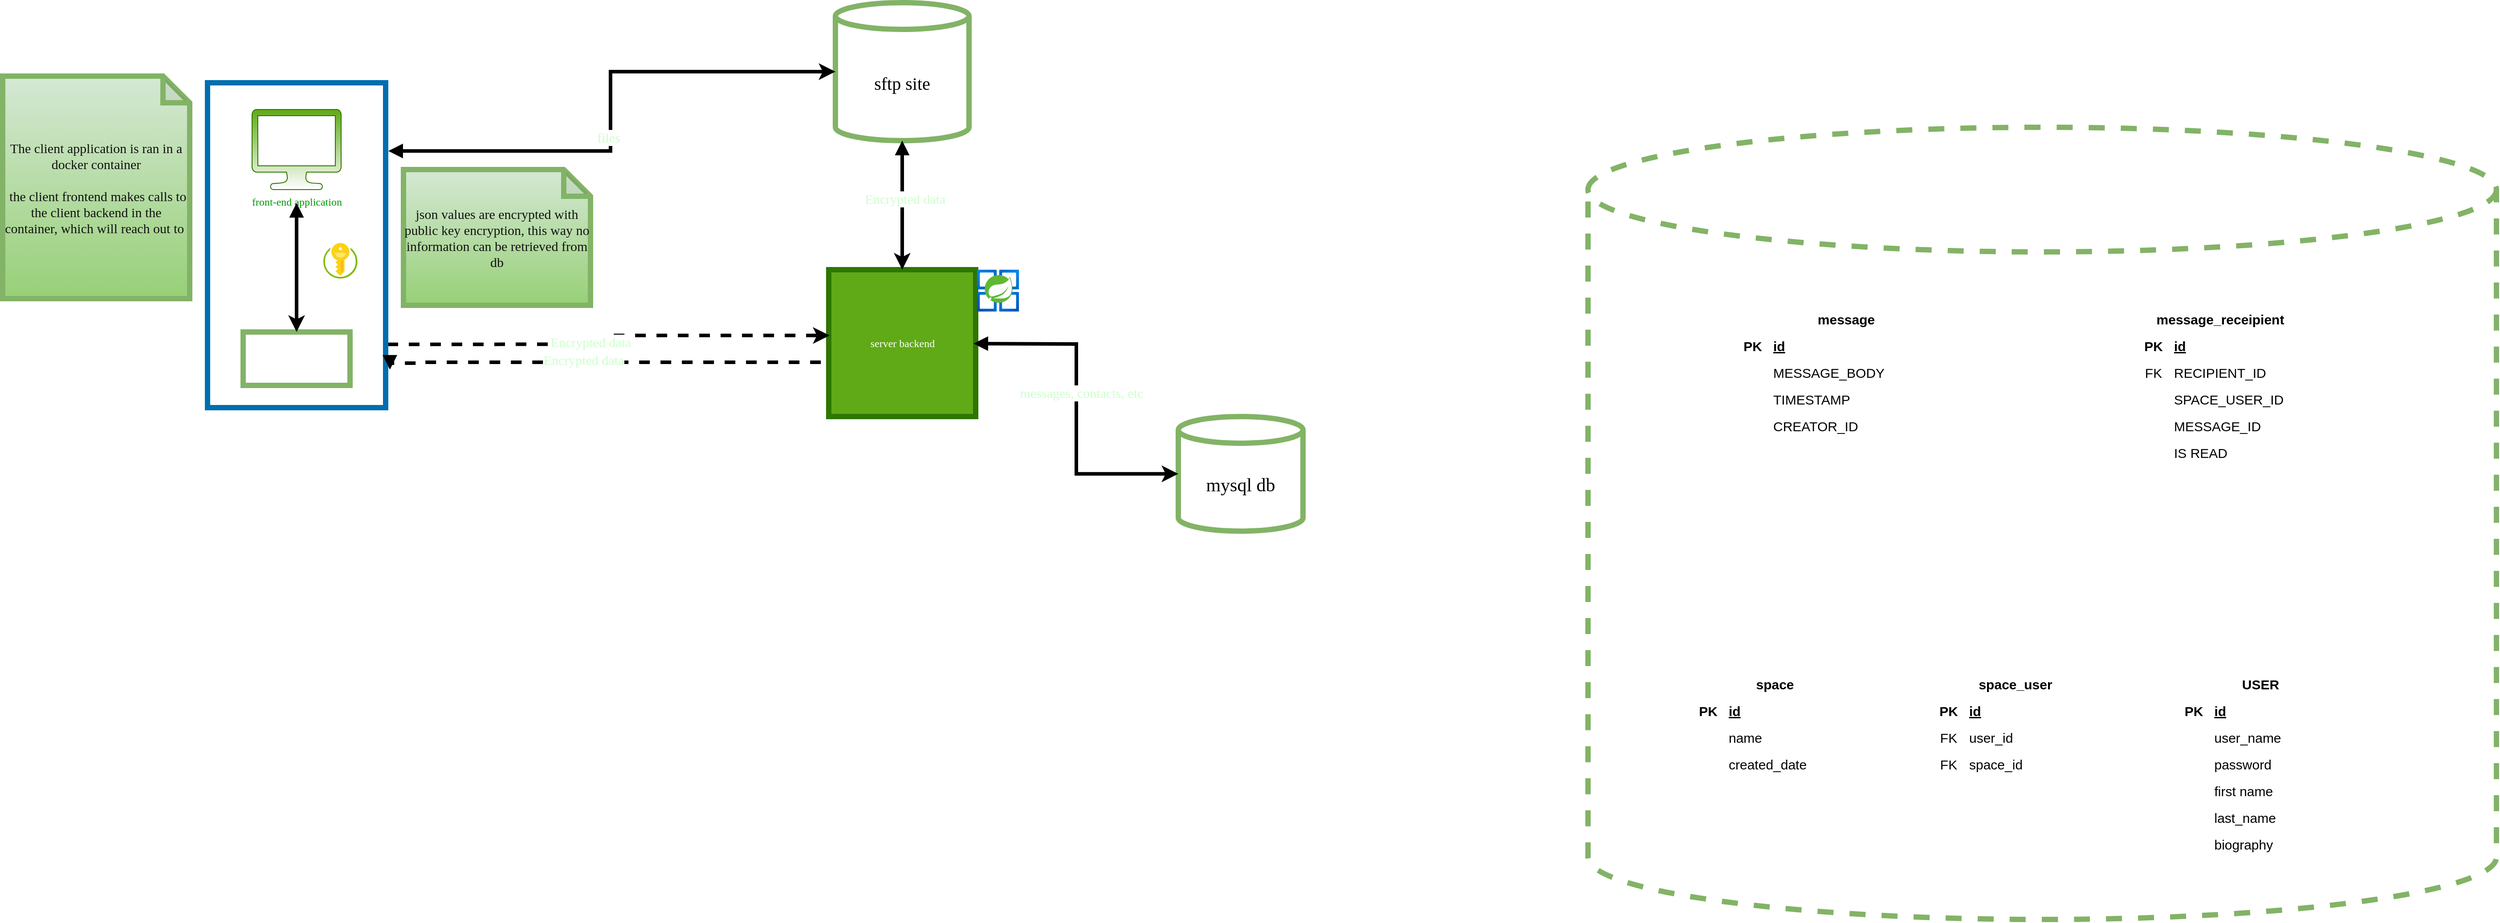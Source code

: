 <mxfile version="16.2.4" type="github">
  <diagram id="uitrMO1AaJZe0HgwEuxK" name="Page-1">
    <mxGraphModel dx="3064" dy="2431" grid="1" gridSize="10" guides="1" tooltips="1" connect="1" arrows="1" fold="1" page="1" pageScale="1" pageWidth="850" pageHeight="1100" math="0" shadow="0">
      <root>
        <mxCell id="0" />
        <mxCell id="1" parent="0" />
        <mxCell id="LIlcAr5X8soDFpDNZf75-194" style="orthogonalLoop=1;jettySize=auto;html=1;exitX=1;exitY=0.5;exitDx=0;exitDy=0;exitPerimeter=0;entryX=0;entryY=0.5;entryDx=0;entryDy=0;entryPerimeter=0;fontSize=50;fontColor=#FFFFFF;startArrow=none;startFill=0;endArrow=blockThin;endFill=1;strokeColor=#FFFFFF;strokeWidth=6;shape=link;" edge="1" parent="1" source="pYnr8Tc2lTxlnqV0wQ_2-9" target="LIlcAr5X8soDFpDNZf75-191">
          <mxGeometry relative="1" as="geometry" />
        </mxCell>
        <mxCell id="LIlcAr5X8soDFpDNZf75-195" value="&lt;font style=&quot;font-size: 20px&quot;&gt;OVERVIEW&amp;nbsp;&lt;/font&gt;" style="edgeLabel;html=1;align=center;verticalAlign=middle;resizable=0;points=[];fontSize=15;fontColor=#FFFFFF;" vertex="1" connectable="0" parent="LIlcAr5X8soDFpDNZf75-194">
          <mxGeometry x="-0.141" y="-3" relative="1" as="geometry">
            <mxPoint as="offset" />
          </mxGeometry>
        </mxCell>
        <mxCell id="pYnr8Tc2lTxlnqV0wQ_2-9" value="&lt;font style=&quot;font-size: 21px&quot;&gt;mysql db&lt;/font&gt;" style="shape=cylinder3;whiteSpace=wrap;html=1;boundedLbl=1;backgroundOutline=1;size=15;fontFamily=Lucida Console;strokeWidth=6;gradientDirection=south;fillColor=none;strokeColor=#82b366;" parent="1" vertex="1">
          <mxGeometry x="1100" y="415" width="140" height="128.75" as="geometry" />
        </mxCell>
        <mxCell id="pYnr8Tc2lTxlnqV0wQ_2-22" value="&lt;font style=&quot;font-size: 20px&quot;&gt;sftp site&lt;/font&gt;" style="shape=cylinder3;whiteSpace=wrap;html=1;boundedLbl=1;backgroundOutline=1;size=15;fontFamily=Lucida Console;strokeWidth=6;gradientDirection=south;fillColor=none;strokeColor=#82b366;" parent="1" vertex="1">
          <mxGeometry x="715" y="-50" width="150" height="155" as="geometry" />
        </mxCell>
        <mxCell id="pYnr8Tc2lTxlnqV0wQ_2-23" value="server backend" style="whiteSpace=wrap;html=1;aspect=fixed;shadow=0;labelBackgroundColor=none;fontFamily=Lucida Console;strokeWidth=6;gradientDirection=south;fillColor=#60a917;fontColor=#ffffff;strokeColor=#2D7600;" parent="1" vertex="1">
          <mxGeometry x="707.5" y="250" width="165" height="165" as="geometry" />
        </mxCell>
        <mxCell id="pYnr8Tc2lTxlnqV0wQ_2-38" style="edgeStyle=orthogonalEdgeStyle;rounded=0;jumpSize=6;orthogonalLoop=1;jettySize=auto;html=1;exitX=1.01;exitY=0.805;exitDx=0;exitDy=0;entryX=0.006;entryY=0.448;entryDx=0;entryDy=0;fontFamily=Lucida Console;fontColor=#CCFFCC;startArrow=none;startFill=0;sourcePerimeterSpacing=15;targetPerimeterSpacing=49;strokeWidth=4;strokeColor=default;dashed=1;exitPerimeter=0;entryPerimeter=0;" parent="1" source="pYnr8Tc2lTxlnqV0wQ_2-26" target="pYnr8Tc2lTxlnqV0wQ_2-23" edge="1">
          <mxGeometry relative="1" as="geometry" />
        </mxCell>
        <mxCell id="pYnr8Tc2lTxlnqV0wQ_2-41" value="Encrypted data" style="edgeLabel;html=1;align=center;verticalAlign=middle;resizable=0;points=[];fontFamily=Lucida Console;fontColor=#CCFFCC;fontSize=15;" parent="pYnr8Tc2lTxlnqV0wQ_2-38" vertex="1" connectable="0">
          <mxGeometry x="-0.102" y="3" relative="1" as="geometry">
            <mxPoint as="offset" />
          </mxGeometry>
        </mxCell>
        <mxCell id="pYnr8Tc2lTxlnqV0wQ_2-42" value="&lt;font style=&quot;font-size: 15px&quot;&gt;The client application is ran in a docker container&lt;br&gt;&lt;br&gt;&amp;nbsp;the client frontend makes calls to the client backend in the container, which will reach out to&amp;nbsp;&lt;/font&gt;" style="shape=note;whiteSpace=wrap;html=1;backgroundOutline=1;darkOpacity=0.05;shadow=0;labelBackgroundColor=none;fontFamily=Lucida Console;strokeWidth=6;fillColor=#d5e8d4;gradientDirection=south;strokeColor=#82b366;gradientColor=#97d077;labelBorderColor=none;fontColor=#121212;" parent="1" vertex="1">
          <mxGeometry x="-220" y="32.5" width="210" height="250" as="geometry" />
        </mxCell>
        <mxCell id="pYnr8Tc2lTxlnqV0wQ_2-50" value="" style="group" parent="1" vertex="1" connectable="0">
          <mxGeometry x="10" y="40" width="225" height="365" as="geometry" />
        </mxCell>
        <mxCell id="pYnr8Tc2lTxlnqV0wQ_2-5" value="front-end application" style="sketch=0;pointerEvents=1;shadow=0;dashed=0;html=1;strokeColor=#2D7600;fillColor=#60a917;labelPosition=center;verticalLabelPosition=bottom;verticalAlign=top;outlineConnect=0;align=center;shape=mxgraph.office.devices.lcd_monitor;fontColor=#009900;gradientColor=#ffffff;gradientDirection=south;fontFamily=Lucida Console;container=0;" parent="pYnr8Tc2lTxlnqV0wQ_2-50" vertex="1">
          <mxGeometry x="50" y="30" width="100" height="90" as="geometry" />
        </mxCell>
        <mxCell id="pYnr8Tc2lTxlnqV0wQ_2-7" value="client backend" style="rounded=0;whiteSpace=wrap;html=1;fontFamily=Lucida Console;strokeWidth=6;gradientDirection=south;fillColor=none;strokeColor=#82b366;fontColor=#FFFFFF;labelBackgroundColor=none;shadow=0;container=0;" parent="pYnr8Tc2lTxlnqV0wQ_2-50" vertex="1">
          <mxGeometry x="40" y="280" width="120" height="60" as="geometry" />
        </mxCell>
        <mxCell id="pYnr8Tc2lTxlnqV0wQ_2-16" style="edgeStyle=orthogonalEdgeStyle;rounded=0;orthogonalLoop=1;jettySize=auto;html=1;entryX=0.5;entryY=0;entryDx=0;entryDy=0;fontFamily=Lucida Console;fontColor=#CCFFCC;startArrow=block;startFill=1;sourcePerimeterSpacing=15;targetPerimeterSpacing=49;strokeWidth=4;jumpSize=6;" parent="pYnr8Tc2lTxlnqV0wQ_2-50" source="pYnr8Tc2lTxlnqV0wQ_2-5" target="pYnr8Tc2lTxlnqV0wQ_2-7" edge="1">
          <mxGeometry relative="1" as="geometry" />
        </mxCell>
        <mxCell id="pYnr8Tc2lTxlnqV0wQ_2-26" value="Docker Container" style="rounded=0;whiteSpace=wrap;html=1;shadow=0;labelBackgroundColor=none;fontFamily=Lucida Console;fontColor=#ffffff;strokeWidth=6;fillColor=none;gradientDirection=south;strokeColor=#006EAF;verticalAlign=top;container=0;" parent="pYnr8Tc2lTxlnqV0wQ_2-50" vertex="1">
          <mxGeometry width="200" height="365" as="geometry" />
        </mxCell>
        <mxCell id="LIlcAr5X8soDFpDNZf75-2" value="" style="shape=image;html=1;verticalAlign=top;verticalLabelPosition=bottom;labelBackgroundColor=#ffffff;imageAspect=0;aspect=fixed;image=https://cdn0.iconfinder.com/data/icons/social-media-2127/48/social_media_social_media_logo_docker-128.png;shadow=0;labelBorderColor=none;fontFamily=Lucida Console;fontSize=39;fontColor=#000033;strokeWidth=9;fillColor=default;gradientColor=none;gradientDirection=south;" vertex="1" parent="pYnr8Tc2lTxlnqV0wQ_2-50">
          <mxGeometry x="150" y="-22.5" width="75" height="75" as="geometry" />
        </mxCell>
        <mxCell id="LIlcAr5X8soDFpDNZf75-201" value="symmetrical key" style="sketch=0;aspect=fixed;html=1;points=[];align=center;image;fontSize=12;image=img/lib/mscae/Key_Vaults.svg;dashed=1;labelBackgroundColor=none;labelBorderColor=none;fontColor=#FFFFFF;strokeColor=#00FF80;strokeWidth=4;fillColor=#009191;gradientColor=#ffffff;" vertex="1" parent="pYnr8Tc2lTxlnqV0wQ_2-50">
          <mxGeometry x="130" y="180" width="38.4" height="40" as="geometry" />
        </mxCell>
        <mxCell id="LIlcAr5X8soDFpDNZf75-8" style="edgeStyle=orthogonalEdgeStyle;rounded=0;jumpSize=6;orthogonalLoop=1;jettySize=auto;html=1;exitX=1.015;exitY=0.21;exitDx=0;exitDy=0;entryX=0;entryY=0.5;entryDx=0;entryDy=0;fontFamily=Lucida Console;fontColor=#CCFFCC;startArrow=block;startFill=1;sourcePerimeterSpacing=15;targetPerimeterSpacing=49;strokeWidth=4;strokeColor=default;exitPerimeter=0;entryPerimeter=0;" edge="1" parent="1" source="pYnr8Tc2lTxlnqV0wQ_2-26" target="pYnr8Tc2lTxlnqV0wQ_2-22">
          <mxGeometry relative="1" as="geometry">
            <mxPoint x="211" y="89.905" as="sourcePoint" />
            <mxPoint x="699.99" y="90.0" as="targetPoint" />
          </mxGeometry>
        </mxCell>
        <mxCell id="LIlcAr5X8soDFpDNZf75-9" value="files" style="edgeLabel;html=1;align=center;verticalAlign=middle;resizable=0;points=[];fontFamily=Lucida Console;fontColor=#CCFFCC;fontSize=15;" vertex="1" connectable="0" parent="LIlcAr5X8soDFpDNZf75-8">
          <mxGeometry x="-0.102" y="3" relative="1" as="geometry">
            <mxPoint as="offset" />
          </mxGeometry>
        </mxCell>
        <mxCell id="LIlcAr5X8soDFpDNZf75-11" style="edgeStyle=orthogonalEdgeStyle;rounded=0;jumpSize=6;orthogonalLoop=1;jettySize=auto;html=1;exitX=0.5;exitY=1;exitDx=0;exitDy=0;entryX=0.5;entryY=0;entryDx=0;entryDy=0;fontFamily=Lucida Console;fontColor=#CCFFCC;startArrow=block;startFill=1;sourcePerimeterSpacing=15;targetPerimeterSpacing=49;strokeWidth=4;strokeColor=default;exitPerimeter=0;" edge="1" parent="1" source="pYnr8Tc2lTxlnqV0wQ_2-22" target="pYnr8Tc2lTxlnqV0wQ_2-23">
          <mxGeometry relative="1" as="geometry">
            <mxPoint x="222" y="336.325" as="sourcePoint" />
            <mxPoint x="710.99" y="333.92" as="targetPoint" />
          </mxGeometry>
        </mxCell>
        <mxCell id="LIlcAr5X8soDFpDNZf75-12" value="Encrypted data" style="edgeLabel;html=1;align=center;verticalAlign=middle;resizable=0;points=[];fontFamily=Lucida Console;fontColor=#CCFFCC;fontSize=15;" vertex="1" connectable="0" parent="LIlcAr5X8soDFpDNZf75-11">
          <mxGeometry x="-0.102" y="3" relative="1" as="geometry">
            <mxPoint as="offset" />
          </mxGeometry>
        </mxCell>
        <mxCell id="LIlcAr5X8soDFpDNZf75-13" value="" style="aspect=fixed;html=1;points=[];align=center;image;fontSize=12;image=img/lib/azure2/compute/Azure_Spring_Cloud.svg;" vertex="1" parent="1">
          <mxGeometry x="872.5" y="250" width="50" height="47.06" as="geometry" />
        </mxCell>
        <mxCell id="LIlcAr5X8soDFpDNZf75-16" style="edgeStyle=orthogonalEdgeStyle;rounded=0;jumpSize=6;orthogonalLoop=1;jettySize=auto;html=1;entryX=0;entryY=0.5;entryDx=0;entryDy=0;fontFamily=Lucida Console;fontColor=#CCFFCC;startArrow=block;startFill=1;sourcePerimeterSpacing=15;targetPerimeterSpacing=49;strokeWidth=4;strokeColor=default;entryPerimeter=0;" edge="1" parent="1" target="pYnr8Tc2lTxlnqV0wQ_2-9">
          <mxGeometry relative="1" as="geometry">
            <mxPoint x="870" y="333" as="sourcePoint" />
            <mxPoint x="865" y="509" as="targetPoint" />
          </mxGeometry>
        </mxCell>
        <mxCell id="LIlcAr5X8soDFpDNZf75-17" value="messages, contacts, etc" style="edgeLabel;html=1;align=center;verticalAlign=middle;resizable=0;points=[];fontFamily=Lucida Console;fontColor=#CCFFCC;fontSize=15;" vertex="1" connectable="0" parent="LIlcAr5X8soDFpDNZf75-16">
          <mxGeometry x="-0.102" y="3" relative="1" as="geometry">
            <mxPoint x="2" y="1" as="offset" />
          </mxGeometry>
        </mxCell>
        <mxCell id="LIlcAr5X8soDFpDNZf75-38" value="USER" style="shape=table;startSize=30;container=1;collapsible=1;childLayout=tableLayout;fixedRows=1;rowLines=0;fontStyle=1;align=center;resizeLast=1;labelBackgroundColor=none;labelBorderColor=none;fontSize=15;strokeWidth=4;strokeColor=#FFFFFF;" vertex="1" parent="1">
          <mxGeometry x="2225.24" y="700" width="180" height="220" as="geometry" />
        </mxCell>
        <mxCell id="LIlcAr5X8soDFpDNZf75-39" value="" style="shape=tableRow;horizontal=0;startSize=0;swimlaneHead=0;swimlaneBody=0;collapsible=0;dropTarget=0;points=[[0,0.5],[1,0.5]];portConstraint=eastwest;top=0;left=0;right=0;bottom=1;labelBackgroundColor=none;labelBorderColor=none;fontSize=15;strokeWidth=4;strokeColor=#FFFFFF;" vertex="1" parent="LIlcAr5X8soDFpDNZf75-38">
          <mxGeometry y="30" width="180" height="30" as="geometry" />
        </mxCell>
        <mxCell id="LIlcAr5X8soDFpDNZf75-40" value="PK" style="shape=partialRectangle;connectable=0;top=0;left=0;bottom=0;right=0;fontStyle=1;overflow=hidden;labelBackgroundColor=none;labelBorderColor=none;fontSize=15;strokeWidth=4;strokeColor=#FFFFFF;" vertex="1" parent="LIlcAr5X8soDFpDNZf75-39">
          <mxGeometry width="30" height="30" as="geometry">
            <mxRectangle width="30" height="30" as="alternateBounds" />
          </mxGeometry>
        </mxCell>
        <mxCell id="LIlcAr5X8soDFpDNZf75-41" value="id" style="shape=partialRectangle;connectable=0;top=0;left=0;bottom=0;right=0;align=left;spacingLeft=6;fontStyle=5;overflow=hidden;labelBackgroundColor=none;labelBorderColor=none;fontSize=15;strokeWidth=4;strokeColor=#FFFFFF;" vertex="1" parent="LIlcAr5X8soDFpDNZf75-39">
          <mxGeometry x="30" width="150" height="30" as="geometry">
            <mxRectangle width="150" height="30" as="alternateBounds" />
          </mxGeometry>
        </mxCell>
        <mxCell id="LIlcAr5X8soDFpDNZf75-42" value="" style="shape=tableRow;horizontal=0;startSize=0;swimlaneHead=0;swimlaneBody=0;collapsible=0;dropTarget=0;points=[[0,0.5],[1,0.5]];portConstraint=eastwest;top=0;left=0;right=0;bottom=0;labelBackgroundColor=none;labelBorderColor=none;fontSize=15;strokeWidth=4;strokeColor=#FFFFFF;" vertex="1" parent="LIlcAr5X8soDFpDNZf75-38">
          <mxGeometry y="60" width="180" height="30" as="geometry" />
        </mxCell>
        <mxCell id="LIlcAr5X8soDFpDNZf75-43" value="" style="shape=partialRectangle;connectable=0;top=0;left=0;bottom=0;right=0;editable=1;overflow=hidden;labelBackgroundColor=none;labelBorderColor=none;fontSize=15;strokeWidth=4;strokeColor=#FFFFFF;" vertex="1" parent="LIlcAr5X8soDFpDNZf75-42">
          <mxGeometry width="30" height="30" as="geometry">
            <mxRectangle width="30" height="30" as="alternateBounds" />
          </mxGeometry>
        </mxCell>
        <mxCell id="LIlcAr5X8soDFpDNZf75-44" value="user_name" style="shape=partialRectangle;connectable=0;top=0;left=0;bottom=0;right=0;align=left;spacingLeft=6;overflow=hidden;labelBackgroundColor=none;labelBorderColor=none;fontSize=15;strokeWidth=4;strokeColor=#FFFFFF;" vertex="1" parent="LIlcAr5X8soDFpDNZf75-42">
          <mxGeometry x="30" width="150" height="30" as="geometry">
            <mxRectangle width="150" height="30" as="alternateBounds" />
          </mxGeometry>
        </mxCell>
        <mxCell id="LIlcAr5X8soDFpDNZf75-64" value="" style="shape=tableRow;horizontal=0;startSize=0;swimlaneHead=0;swimlaneBody=0;collapsible=0;dropTarget=0;points=[[0,0.5],[1,0.5]];portConstraint=eastwest;top=0;left=0;right=0;bottom=0;labelBackgroundColor=none;labelBorderColor=none;fontSize=15;strokeWidth=4;strokeColor=#FFFFFF;" vertex="1" parent="LIlcAr5X8soDFpDNZf75-38">
          <mxGeometry y="90" width="180" height="30" as="geometry" />
        </mxCell>
        <mxCell id="LIlcAr5X8soDFpDNZf75-65" value="" style="shape=partialRectangle;connectable=0;top=0;left=0;bottom=0;right=0;editable=1;overflow=hidden;labelBackgroundColor=none;labelBorderColor=none;fontSize=15;strokeWidth=4;strokeColor=#FFFFFF;" vertex="1" parent="LIlcAr5X8soDFpDNZf75-64">
          <mxGeometry width="30" height="30" as="geometry">
            <mxRectangle width="30" height="30" as="alternateBounds" />
          </mxGeometry>
        </mxCell>
        <mxCell id="LIlcAr5X8soDFpDNZf75-66" value="password" style="shape=partialRectangle;connectable=0;top=0;left=0;bottom=0;right=0;align=left;spacingLeft=6;overflow=hidden;labelBackgroundColor=none;labelBorderColor=none;fontSize=15;strokeWidth=4;strokeColor=#FFFFFF;" vertex="1" parent="LIlcAr5X8soDFpDNZf75-64">
          <mxGeometry x="30" width="150" height="30" as="geometry">
            <mxRectangle width="150" height="30" as="alternateBounds" />
          </mxGeometry>
        </mxCell>
        <mxCell id="LIlcAr5X8soDFpDNZf75-67" value="" style="shape=tableRow;horizontal=0;startSize=0;swimlaneHead=0;swimlaneBody=0;collapsible=0;dropTarget=0;points=[[0,0.5],[1,0.5]];portConstraint=eastwest;top=0;left=0;right=0;bottom=0;labelBackgroundColor=none;labelBorderColor=none;fontSize=15;strokeWidth=4;strokeColor=#FFFFFF;" vertex="1" parent="LIlcAr5X8soDFpDNZf75-38">
          <mxGeometry y="120" width="180" height="30" as="geometry" />
        </mxCell>
        <mxCell id="LIlcAr5X8soDFpDNZf75-68" value="" style="shape=partialRectangle;connectable=0;top=0;left=0;bottom=0;right=0;editable=1;overflow=hidden;labelBackgroundColor=none;labelBorderColor=none;fontSize=15;strokeWidth=4;strokeColor=#FFFFFF;" vertex="1" parent="LIlcAr5X8soDFpDNZf75-67">
          <mxGeometry width="30" height="30" as="geometry">
            <mxRectangle width="30" height="30" as="alternateBounds" />
          </mxGeometry>
        </mxCell>
        <mxCell id="LIlcAr5X8soDFpDNZf75-69" value="first name" style="shape=partialRectangle;connectable=0;top=0;left=0;bottom=0;right=0;align=left;spacingLeft=6;overflow=hidden;labelBackgroundColor=none;labelBorderColor=none;fontSize=15;strokeWidth=4;strokeColor=#FFFFFF;" vertex="1" parent="LIlcAr5X8soDFpDNZf75-67">
          <mxGeometry x="30" width="150" height="30" as="geometry">
            <mxRectangle width="150" height="30" as="alternateBounds" />
          </mxGeometry>
        </mxCell>
        <mxCell id="LIlcAr5X8soDFpDNZf75-76" value="" style="shape=tableRow;horizontal=0;startSize=0;swimlaneHead=0;swimlaneBody=0;collapsible=0;dropTarget=0;points=[[0,0.5],[1,0.5]];portConstraint=eastwest;top=0;left=0;right=0;bottom=0;labelBackgroundColor=none;labelBorderColor=none;fontSize=15;strokeWidth=4;strokeColor=#FFFFFF;" vertex="1" parent="LIlcAr5X8soDFpDNZf75-38">
          <mxGeometry y="150" width="180" height="30" as="geometry" />
        </mxCell>
        <mxCell id="LIlcAr5X8soDFpDNZf75-77" value="           " style="shape=partialRectangle;connectable=0;top=0;left=0;bottom=0;right=0;editable=1;overflow=hidden;labelBackgroundColor=none;labelBorderColor=none;fontSize=15;strokeWidth=4;strokeColor=#FFFFFF;" vertex="1" parent="LIlcAr5X8soDFpDNZf75-76">
          <mxGeometry width="30" height="30" as="geometry">
            <mxRectangle width="30" height="30" as="alternateBounds" />
          </mxGeometry>
        </mxCell>
        <mxCell id="LIlcAr5X8soDFpDNZf75-78" value="last_name" style="shape=partialRectangle;connectable=0;top=0;left=0;bottom=0;right=0;align=left;spacingLeft=6;overflow=hidden;labelBackgroundColor=none;labelBorderColor=none;fontSize=15;strokeWidth=4;strokeColor=#FFFFFF;" vertex="1" parent="LIlcAr5X8soDFpDNZf75-76">
          <mxGeometry x="30" width="150" height="30" as="geometry">
            <mxRectangle width="150" height="30" as="alternateBounds" />
          </mxGeometry>
        </mxCell>
        <mxCell id="LIlcAr5X8soDFpDNZf75-79" value="" style="shape=tableRow;horizontal=0;startSize=0;swimlaneHead=0;swimlaneBody=0;collapsible=0;dropTarget=0;points=[[0,0.5],[1,0.5]];portConstraint=eastwest;top=0;left=0;right=0;bottom=0;labelBackgroundColor=none;labelBorderColor=none;fontSize=15;strokeWidth=4;strokeColor=#FFFFFF;" vertex="1" parent="LIlcAr5X8soDFpDNZf75-38">
          <mxGeometry y="180" width="180" height="30" as="geometry" />
        </mxCell>
        <mxCell id="LIlcAr5X8soDFpDNZf75-80" value="           " style="shape=partialRectangle;connectable=0;top=0;left=0;bottom=0;right=0;editable=1;overflow=hidden;labelBackgroundColor=none;labelBorderColor=none;fontSize=15;strokeWidth=4;strokeColor=#FFFFFF;" vertex="1" parent="LIlcAr5X8soDFpDNZf75-79">
          <mxGeometry width="30" height="30" as="geometry">
            <mxRectangle width="30" height="30" as="alternateBounds" />
          </mxGeometry>
        </mxCell>
        <mxCell id="LIlcAr5X8soDFpDNZf75-81" value="biography" style="shape=partialRectangle;connectable=0;top=0;left=0;bottom=0;right=0;align=left;spacingLeft=6;overflow=hidden;labelBackgroundColor=none;labelBorderColor=none;fontSize=15;strokeWidth=4;strokeColor=#FFFFFF;" vertex="1" parent="LIlcAr5X8soDFpDNZf75-79">
          <mxGeometry x="30" width="150" height="30" as="geometry">
            <mxRectangle width="150" height="30" as="alternateBounds" />
          </mxGeometry>
        </mxCell>
        <mxCell id="LIlcAr5X8soDFpDNZf75-82" value="message_receipient" style="shape=table;startSize=30;container=1;collapsible=1;childLayout=tableLayout;fixedRows=1;rowLines=0;fontStyle=1;align=center;resizeLast=1;labelBackgroundColor=none;labelBorderColor=none;fontSize=15;strokeWidth=4;strokeColor=#FFFFFF;" vertex="1" parent="1">
          <mxGeometry x="2180" y="290" width="180" height="190" as="geometry" />
        </mxCell>
        <mxCell id="LIlcAr5X8soDFpDNZf75-83" value="" style="shape=tableRow;horizontal=0;startSize=0;swimlaneHead=0;swimlaneBody=0;collapsible=0;dropTarget=0;points=[[0,0.5],[1,0.5]];portConstraint=eastwest;top=0;left=0;right=0;bottom=1;labelBackgroundColor=none;labelBorderColor=none;fontSize=15;strokeWidth=4;strokeColor=#FFFFFF;" vertex="1" parent="LIlcAr5X8soDFpDNZf75-82">
          <mxGeometry y="30" width="180" height="30" as="geometry" />
        </mxCell>
        <mxCell id="LIlcAr5X8soDFpDNZf75-84" value="PK" style="shape=partialRectangle;connectable=0;top=0;left=0;bottom=0;right=0;fontStyle=1;overflow=hidden;labelBackgroundColor=none;labelBorderColor=none;fontSize=15;strokeWidth=4;strokeColor=#FFFFFF;" vertex="1" parent="LIlcAr5X8soDFpDNZf75-83">
          <mxGeometry width="30" height="30" as="geometry">
            <mxRectangle width="30" height="30" as="alternateBounds" />
          </mxGeometry>
        </mxCell>
        <mxCell id="LIlcAr5X8soDFpDNZf75-85" value="id" style="shape=partialRectangle;connectable=0;top=0;left=0;bottom=0;right=0;align=left;spacingLeft=6;fontStyle=5;overflow=hidden;labelBackgroundColor=none;labelBorderColor=none;fontSize=15;strokeWidth=4;strokeColor=#FFFFFF;" vertex="1" parent="LIlcAr5X8soDFpDNZf75-83">
          <mxGeometry x="30" width="150" height="30" as="geometry">
            <mxRectangle width="150" height="30" as="alternateBounds" />
          </mxGeometry>
        </mxCell>
        <mxCell id="LIlcAr5X8soDFpDNZf75-89" value="" style="shape=tableRow;horizontal=0;startSize=0;swimlaneHead=0;swimlaneBody=0;collapsible=0;dropTarget=0;points=[[0,0.5],[1,0.5]];portConstraint=eastwest;top=0;left=0;right=0;bottom=0;labelBackgroundColor=none;labelBorderColor=none;fontSize=15;strokeWidth=4;strokeColor=#FFFFFF;" vertex="1" parent="LIlcAr5X8soDFpDNZf75-82">
          <mxGeometry y="60" width="180" height="30" as="geometry" />
        </mxCell>
        <mxCell id="LIlcAr5X8soDFpDNZf75-90" value="FK" style="shape=partialRectangle;connectable=0;top=0;left=0;bottom=0;right=0;editable=1;overflow=hidden;labelBackgroundColor=none;labelBorderColor=none;fontSize=15;strokeWidth=4;strokeColor=#FFFFFF;" vertex="1" parent="LIlcAr5X8soDFpDNZf75-89">
          <mxGeometry width="30" height="30" as="geometry">
            <mxRectangle width="30" height="30" as="alternateBounds" />
          </mxGeometry>
        </mxCell>
        <mxCell id="LIlcAr5X8soDFpDNZf75-91" value="RECIPIENT_ID" style="shape=partialRectangle;connectable=0;top=0;left=0;bottom=0;right=0;align=left;spacingLeft=6;overflow=hidden;labelBackgroundColor=none;labelBorderColor=none;fontSize=15;strokeWidth=4;strokeColor=#FFFFFF;" vertex="1" parent="LIlcAr5X8soDFpDNZf75-89">
          <mxGeometry x="30" width="150" height="30" as="geometry">
            <mxRectangle width="150" height="30" as="alternateBounds" />
          </mxGeometry>
        </mxCell>
        <mxCell id="LIlcAr5X8soDFpDNZf75-92" value="" style="shape=tableRow;horizontal=0;startSize=0;swimlaneHead=0;swimlaneBody=0;collapsible=0;dropTarget=0;points=[[0,0.5],[1,0.5]];portConstraint=eastwest;top=0;left=0;right=0;bottom=0;labelBackgroundColor=none;labelBorderColor=none;fontSize=15;strokeWidth=4;strokeColor=#FFFFFF;" vertex="1" parent="LIlcAr5X8soDFpDNZf75-82">
          <mxGeometry y="90" width="180" height="30" as="geometry" />
        </mxCell>
        <mxCell id="LIlcAr5X8soDFpDNZf75-93" value="" style="shape=partialRectangle;connectable=0;top=0;left=0;bottom=0;right=0;editable=1;overflow=hidden;labelBackgroundColor=none;labelBorderColor=none;fontSize=15;strokeWidth=4;strokeColor=#FFFFFF;" vertex="1" parent="LIlcAr5X8soDFpDNZf75-92">
          <mxGeometry width="30" height="30" as="geometry">
            <mxRectangle width="30" height="30" as="alternateBounds" />
          </mxGeometry>
        </mxCell>
        <mxCell id="LIlcAr5X8soDFpDNZf75-94" value="SPACE_USER_ID " style="shape=partialRectangle;connectable=0;top=0;left=0;bottom=0;right=0;align=left;spacingLeft=6;overflow=hidden;labelBackgroundColor=none;labelBorderColor=none;fontSize=15;strokeWidth=4;strokeColor=#FFFFFF;" vertex="1" parent="LIlcAr5X8soDFpDNZf75-92">
          <mxGeometry x="30" width="150" height="30" as="geometry">
            <mxRectangle width="150" height="30" as="alternateBounds" />
          </mxGeometry>
        </mxCell>
        <mxCell id="LIlcAr5X8soDFpDNZf75-95" value="" style="shape=tableRow;horizontal=0;startSize=0;swimlaneHead=0;swimlaneBody=0;collapsible=0;dropTarget=0;points=[[0,0.5],[1,0.5]];portConstraint=eastwest;top=0;left=0;right=0;bottom=0;labelBackgroundColor=none;labelBorderColor=none;fontSize=15;strokeWidth=4;strokeColor=#FFFFFF;" vertex="1" parent="LIlcAr5X8soDFpDNZf75-82">
          <mxGeometry y="120" width="180" height="30" as="geometry" />
        </mxCell>
        <mxCell id="LIlcAr5X8soDFpDNZf75-96" value="           " style="shape=partialRectangle;connectable=0;top=0;left=0;bottom=0;right=0;editable=1;overflow=hidden;labelBackgroundColor=none;labelBorderColor=none;fontSize=15;strokeWidth=4;strokeColor=#FFFFFF;" vertex="1" parent="LIlcAr5X8soDFpDNZf75-95">
          <mxGeometry width="30" height="30" as="geometry">
            <mxRectangle width="30" height="30" as="alternateBounds" />
          </mxGeometry>
        </mxCell>
        <mxCell id="LIlcAr5X8soDFpDNZf75-97" value="MESSAGE_ID" style="shape=partialRectangle;connectable=0;top=0;left=0;bottom=0;right=0;align=left;spacingLeft=6;overflow=hidden;labelBackgroundColor=none;labelBorderColor=none;fontSize=15;strokeWidth=4;strokeColor=#FFFFFF;" vertex="1" parent="LIlcAr5X8soDFpDNZf75-95">
          <mxGeometry x="30" width="150" height="30" as="geometry">
            <mxRectangle width="150" height="30" as="alternateBounds" />
          </mxGeometry>
        </mxCell>
        <mxCell id="LIlcAr5X8soDFpDNZf75-98" value="" style="shape=tableRow;horizontal=0;startSize=0;swimlaneHead=0;swimlaneBody=0;collapsible=0;dropTarget=0;points=[[0,0.5],[1,0.5]];portConstraint=eastwest;top=0;left=0;right=0;bottom=0;labelBackgroundColor=none;labelBorderColor=none;fontSize=15;strokeWidth=4;strokeColor=#FFFFFF;" vertex="1" parent="LIlcAr5X8soDFpDNZf75-82">
          <mxGeometry y="150" width="180" height="30" as="geometry" />
        </mxCell>
        <mxCell id="LIlcAr5X8soDFpDNZf75-99" value="           " style="shape=partialRectangle;connectable=0;top=0;left=0;bottom=0;right=0;editable=1;overflow=hidden;labelBackgroundColor=none;labelBorderColor=none;fontSize=15;strokeWidth=4;strokeColor=#FFFFFF;" vertex="1" parent="LIlcAr5X8soDFpDNZf75-98">
          <mxGeometry width="30" height="30" as="geometry">
            <mxRectangle width="30" height="30" as="alternateBounds" />
          </mxGeometry>
        </mxCell>
        <mxCell id="LIlcAr5X8soDFpDNZf75-100" value="IS READ" style="shape=partialRectangle;connectable=0;top=0;left=0;bottom=0;right=0;align=left;spacingLeft=6;overflow=hidden;labelBackgroundColor=none;labelBorderColor=none;fontSize=15;strokeWidth=4;strokeColor=#FFFFFF;" vertex="1" parent="LIlcAr5X8soDFpDNZf75-98">
          <mxGeometry x="30" width="150" height="30" as="geometry">
            <mxRectangle width="150" height="30" as="alternateBounds" />
          </mxGeometry>
        </mxCell>
        <mxCell id="LIlcAr5X8soDFpDNZf75-101" value="space" style="shape=table;startSize=30;container=1;collapsible=1;childLayout=tableLayout;fixedRows=1;rowLines=0;fontStyle=1;align=center;resizeLast=1;labelBackgroundColor=none;labelBorderColor=none;fontSize=15;strokeWidth=4;strokeColor=#FFFFFF;" vertex="1" parent="1">
          <mxGeometry x="1680" y="700" width="180" height="130" as="geometry" />
        </mxCell>
        <mxCell id="LIlcAr5X8soDFpDNZf75-102" value="" style="shape=tableRow;horizontal=0;startSize=0;swimlaneHead=0;swimlaneBody=0;collapsible=0;dropTarget=0;points=[[0,0.5],[1,0.5]];portConstraint=eastwest;top=0;left=0;right=0;bottom=1;labelBackgroundColor=none;labelBorderColor=none;fontSize=15;strokeWidth=4;strokeColor=#FFFFFF;" vertex="1" parent="LIlcAr5X8soDFpDNZf75-101">
          <mxGeometry y="30" width="180" height="30" as="geometry" />
        </mxCell>
        <mxCell id="LIlcAr5X8soDFpDNZf75-103" value="PK" style="shape=partialRectangle;connectable=0;top=0;left=0;bottom=0;right=0;fontStyle=1;overflow=hidden;labelBackgroundColor=none;labelBorderColor=none;fontSize=15;strokeWidth=4;strokeColor=#FFFFFF;" vertex="1" parent="LIlcAr5X8soDFpDNZf75-102">
          <mxGeometry width="30" height="30" as="geometry">
            <mxRectangle width="30" height="30" as="alternateBounds" />
          </mxGeometry>
        </mxCell>
        <mxCell id="LIlcAr5X8soDFpDNZf75-104" value="id" style="shape=partialRectangle;connectable=0;top=0;left=0;bottom=0;right=0;align=left;spacingLeft=6;fontStyle=5;overflow=hidden;labelBackgroundColor=none;labelBorderColor=none;fontSize=15;strokeWidth=4;strokeColor=#FFFFFF;" vertex="1" parent="LIlcAr5X8soDFpDNZf75-102">
          <mxGeometry x="30" width="150" height="30" as="geometry">
            <mxRectangle width="150" height="30" as="alternateBounds" />
          </mxGeometry>
        </mxCell>
        <mxCell id="LIlcAr5X8soDFpDNZf75-105" value="" style="shape=tableRow;horizontal=0;startSize=0;swimlaneHead=0;swimlaneBody=0;collapsible=0;dropTarget=0;points=[[0,0.5],[1,0.5]];portConstraint=eastwest;top=0;left=0;right=0;bottom=0;labelBackgroundColor=none;labelBorderColor=none;fontSize=15;strokeWidth=4;strokeColor=#FFFFFF;" vertex="1" parent="LIlcAr5X8soDFpDNZf75-101">
          <mxGeometry y="60" width="180" height="30" as="geometry" />
        </mxCell>
        <mxCell id="LIlcAr5X8soDFpDNZf75-106" value="" style="shape=partialRectangle;connectable=0;top=0;left=0;bottom=0;right=0;editable=1;overflow=hidden;labelBackgroundColor=none;labelBorderColor=none;fontSize=15;strokeWidth=4;strokeColor=#FFFFFF;" vertex="1" parent="LIlcAr5X8soDFpDNZf75-105">
          <mxGeometry width="30" height="30" as="geometry">
            <mxRectangle width="30" height="30" as="alternateBounds" />
          </mxGeometry>
        </mxCell>
        <mxCell id="LIlcAr5X8soDFpDNZf75-107" value="name" style="shape=partialRectangle;connectable=0;top=0;left=0;bottom=0;right=0;align=left;spacingLeft=6;overflow=hidden;labelBackgroundColor=none;labelBorderColor=none;fontSize=15;strokeWidth=4;strokeColor=#FFFFFF;" vertex="1" parent="LIlcAr5X8soDFpDNZf75-105">
          <mxGeometry x="30" width="150" height="30" as="geometry">
            <mxRectangle width="150" height="30" as="alternateBounds" />
          </mxGeometry>
        </mxCell>
        <mxCell id="LIlcAr5X8soDFpDNZf75-108" value="" style="shape=tableRow;horizontal=0;startSize=0;swimlaneHead=0;swimlaneBody=0;collapsible=0;dropTarget=0;points=[[0,0.5],[1,0.5]];portConstraint=eastwest;top=0;left=0;right=0;bottom=0;labelBackgroundColor=none;labelBorderColor=none;fontSize=15;strokeWidth=4;strokeColor=#FFFFFF;" vertex="1" parent="LIlcAr5X8soDFpDNZf75-101">
          <mxGeometry y="90" width="180" height="30" as="geometry" />
        </mxCell>
        <mxCell id="LIlcAr5X8soDFpDNZf75-109" value="" style="shape=partialRectangle;connectable=0;top=0;left=0;bottom=0;right=0;editable=1;overflow=hidden;labelBackgroundColor=none;labelBorderColor=none;fontSize=15;strokeWidth=4;strokeColor=#FFFFFF;" vertex="1" parent="LIlcAr5X8soDFpDNZf75-108">
          <mxGeometry width="30" height="30" as="geometry">
            <mxRectangle width="30" height="30" as="alternateBounds" />
          </mxGeometry>
        </mxCell>
        <mxCell id="LIlcAr5X8soDFpDNZf75-110" value="created_date" style="shape=partialRectangle;connectable=0;top=0;left=0;bottom=0;right=0;align=left;spacingLeft=6;overflow=hidden;labelBackgroundColor=none;labelBorderColor=none;fontSize=15;strokeWidth=4;strokeColor=#FFFFFF;" vertex="1" parent="LIlcAr5X8soDFpDNZf75-108">
          <mxGeometry x="30" width="150" height="30" as="geometry">
            <mxRectangle width="150" height="30" as="alternateBounds" />
          </mxGeometry>
        </mxCell>
        <mxCell id="LIlcAr5X8soDFpDNZf75-139" value="message" style="shape=table;startSize=30;container=1;collapsible=1;childLayout=tableLayout;fixedRows=1;rowLines=0;fontStyle=1;align=center;resizeLast=1;labelBackgroundColor=none;labelBorderColor=none;fontSize=15;strokeWidth=4;strokeColor=#FFFFFF;" vertex="1" parent="1">
          <mxGeometry x="1730" y="290" width="240" height="160" as="geometry" />
        </mxCell>
        <mxCell id="LIlcAr5X8soDFpDNZf75-140" value="" style="shape=tableRow;horizontal=0;startSize=0;swimlaneHead=0;swimlaneBody=0;collapsible=0;dropTarget=0;points=[[0,0.5],[1,0.5]];portConstraint=eastwest;top=0;left=0;right=0;bottom=1;labelBackgroundColor=none;labelBorderColor=none;fontSize=15;strokeWidth=4;strokeColor=#FFFFFF;" vertex="1" parent="LIlcAr5X8soDFpDNZf75-139">
          <mxGeometry y="30" width="240" height="30" as="geometry" />
        </mxCell>
        <mxCell id="LIlcAr5X8soDFpDNZf75-141" value="PK" style="shape=partialRectangle;connectable=0;top=0;left=0;bottom=0;right=0;fontStyle=1;overflow=hidden;labelBackgroundColor=none;labelBorderColor=none;fontSize=15;strokeWidth=4;strokeColor=#FFFFFF;" vertex="1" parent="LIlcAr5X8soDFpDNZf75-140">
          <mxGeometry width="30" height="30" as="geometry">
            <mxRectangle width="30" height="30" as="alternateBounds" />
          </mxGeometry>
        </mxCell>
        <mxCell id="LIlcAr5X8soDFpDNZf75-142" value="id" style="shape=partialRectangle;connectable=0;top=0;left=0;bottom=0;right=0;align=left;spacingLeft=6;fontStyle=5;overflow=hidden;labelBackgroundColor=none;labelBorderColor=none;fontSize=15;strokeWidth=4;strokeColor=#FFFFFF;" vertex="1" parent="LIlcAr5X8soDFpDNZf75-140">
          <mxGeometry x="30" width="210" height="30" as="geometry">
            <mxRectangle width="210" height="30" as="alternateBounds" />
          </mxGeometry>
        </mxCell>
        <mxCell id="LIlcAr5X8soDFpDNZf75-143" value="" style="shape=tableRow;horizontal=0;startSize=0;swimlaneHead=0;swimlaneBody=0;collapsible=0;dropTarget=0;points=[[0,0.5],[1,0.5]];portConstraint=eastwest;top=0;left=0;right=0;bottom=0;labelBackgroundColor=none;labelBorderColor=none;fontSize=15;strokeWidth=4;strokeColor=#FFFFFF;" vertex="1" parent="LIlcAr5X8soDFpDNZf75-139">
          <mxGeometry y="60" width="240" height="30" as="geometry" />
        </mxCell>
        <mxCell id="LIlcAr5X8soDFpDNZf75-144" value="" style="shape=partialRectangle;connectable=0;top=0;left=0;bottom=0;right=0;editable=1;overflow=hidden;labelBackgroundColor=none;labelBorderColor=none;fontSize=15;strokeWidth=4;strokeColor=#FFFFFF;" vertex="1" parent="LIlcAr5X8soDFpDNZf75-143">
          <mxGeometry width="30" height="30" as="geometry">
            <mxRectangle width="30" height="30" as="alternateBounds" />
          </mxGeometry>
        </mxCell>
        <mxCell id="LIlcAr5X8soDFpDNZf75-145" value="MESSAGE_BODY" style="shape=partialRectangle;connectable=0;top=0;left=0;bottom=0;right=0;align=left;spacingLeft=6;overflow=hidden;labelBackgroundColor=none;labelBorderColor=none;fontSize=15;strokeWidth=4;strokeColor=#FFFFFF;" vertex="1" parent="LIlcAr5X8soDFpDNZf75-143">
          <mxGeometry x="30" width="210" height="30" as="geometry">
            <mxRectangle width="210" height="30" as="alternateBounds" />
          </mxGeometry>
        </mxCell>
        <mxCell id="LIlcAr5X8soDFpDNZf75-146" value="" style="shape=tableRow;horizontal=0;startSize=0;swimlaneHead=0;swimlaneBody=0;collapsible=0;dropTarget=0;points=[[0,0.5],[1,0.5]];portConstraint=eastwest;top=0;left=0;right=0;bottom=0;labelBackgroundColor=none;labelBorderColor=none;fontSize=15;strokeWidth=4;strokeColor=#FFFFFF;" vertex="1" parent="LIlcAr5X8soDFpDNZf75-139">
          <mxGeometry y="90" width="240" height="30" as="geometry" />
        </mxCell>
        <mxCell id="LIlcAr5X8soDFpDNZf75-147" value="" style="shape=partialRectangle;connectable=0;top=0;left=0;bottom=0;right=0;editable=1;overflow=hidden;labelBackgroundColor=none;labelBorderColor=none;fontSize=15;strokeWidth=4;strokeColor=#FFFFFF;" vertex="1" parent="LIlcAr5X8soDFpDNZf75-146">
          <mxGeometry width="30" height="30" as="geometry">
            <mxRectangle width="30" height="30" as="alternateBounds" />
          </mxGeometry>
        </mxCell>
        <mxCell id="LIlcAr5X8soDFpDNZf75-148" value="TIMESTAMP" style="shape=partialRectangle;connectable=0;top=0;left=0;bottom=0;right=0;align=left;spacingLeft=6;overflow=hidden;labelBackgroundColor=none;labelBorderColor=none;fontSize=15;strokeWidth=4;strokeColor=#FFFFFF;" vertex="1" parent="LIlcAr5X8soDFpDNZf75-146">
          <mxGeometry x="30" width="210" height="30" as="geometry">
            <mxRectangle width="210" height="30" as="alternateBounds" />
          </mxGeometry>
        </mxCell>
        <mxCell id="LIlcAr5X8soDFpDNZf75-181" value="" style="shape=tableRow;horizontal=0;startSize=0;swimlaneHead=0;swimlaneBody=0;collapsible=0;dropTarget=0;points=[[0,0.5],[1,0.5]];portConstraint=eastwest;top=0;left=0;right=0;bottom=0;labelBackgroundColor=none;labelBorderColor=none;fontSize=15;strokeWidth=4;strokeColor=#FFFFFF;" vertex="1" parent="LIlcAr5X8soDFpDNZf75-139">
          <mxGeometry y="120" width="240" height="30" as="geometry" />
        </mxCell>
        <mxCell id="LIlcAr5X8soDFpDNZf75-182" value="" style="shape=partialRectangle;connectable=0;top=0;left=0;bottom=0;right=0;editable=1;overflow=hidden;labelBackgroundColor=none;labelBorderColor=none;fontSize=15;strokeWidth=4;strokeColor=#FFFFFF;" vertex="1" parent="LIlcAr5X8soDFpDNZf75-181">
          <mxGeometry width="30" height="30" as="geometry">
            <mxRectangle width="30" height="30" as="alternateBounds" />
          </mxGeometry>
        </mxCell>
        <mxCell id="LIlcAr5X8soDFpDNZf75-183" value="CREATOR_ID" style="shape=partialRectangle;connectable=0;top=0;left=0;bottom=0;right=0;align=left;spacingLeft=6;overflow=hidden;labelBackgroundColor=none;labelBorderColor=none;fontSize=15;strokeWidth=4;strokeColor=#FFFFFF;" vertex="1" parent="LIlcAr5X8soDFpDNZf75-181">
          <mxGeometry x="30" width="210" height="30" as="geometry">
            <mxRectangle width="210" height="30" as="alternateBounds" />
          </mxGeometry>
        </mxCell>
        <mxCell id="LIlcAr5X8soDFpDNZf75-158" value="space_user" style="shape=table;startSize=30;container=1;collapsible=1;childLayout=tableLayout;fixedRows=1;rowLines=0;fontStyle=1;align=center;resizeLast=1;labelBackgroundColor=none;labelBorderColor=none;fontSize=15;strokeWidth=4;strokeColor=#FFFFFF;" vertex="1" parent="1">
          <mxGeometry x="1950" y="700" width="180" height="130" as="geometry" />
        </mxCell>
        <mxCell id="LIlcAr5X8soDFpDNZf75-159" value="" style="shape=tableRow;horizontal=0;startSize=0;swimlaneHead=0;swimlaneBody=0;collapsible=0;dropTarget=0;points=[[0,0.5],[1,0.5]];portConstraint=eastwest;top=0;left=0;right=0;bottom=1;labelBackgroundColor=none;labelBorderColor=none;fontSize=15;strokeWidth=4;strokeColor=#FFFFFF;" vertex="1" parent="LIlcAr5X8soDFpDNZf75-158">
          <mxGeometry y="30" width="180" height="30" as="geometry" />
        </mxCell>
        <mxCell id="LIlcAr5X8soDFpDNZf75-160" value="PK" style="shape=partialRectangle;connectable=0;top=0;left=0;bottom=0;right=0;fontStyle=1;overflow=hidden;labelBackgroundColor=none;labelBorderColor=none;fontSize=15;strokeWidth=4;strokeColor=#FFFFFF;" vertex="1" parent="LIlcAr5X8soDFpDNZf75-159">
          <mxGeometry width="30" height="30" as="geometry">
            <mxRectangle width="30" height="30" as="alternateBounds" />
          </mxGeometry>
        </mxCell>
        <mxCell id="LIlcAr5X8soDFpDNZf75-161" value="id" style="shape=partialRectangle;connectable=0;top=0;left=0;bottom=0;right=0;align=left;spacingLeft=6;fontStyle=5;overflow=hidden;labelBackgroundColor=none;labelBorderColor=none;fontSize=15;strokeWidth=4;strokeColor=#FFFFFF;" vertex="1" parent="LIlcAr5X8soDFpDNZf75-159">
          <mxGeometry x="30" width="150" height="30" as="geometry">
            <mxRectangle width="150" height="30" as="alternateBounds" />
          </mxGeometry>
        </mxCell>
        <mxCell id="LIlcAr5X8soDFpDNZf75-162" value="" style="shape=tableRow;horizontal=0;startSize=0;swimlaneHead=0;swimlaneBody=0;collapsible=0;dropTarget=0;points=[[0,0.5],[1,0.5]];portConstraint=eastwest;top=0;left=0;right=0;bottom=0;labelBackgroundColor=none;labelBorderColor=none;fontSize=15;strokeWidth=4;strokeColor=#FFFFFF;" vertex="1" parent="LIlcAr5X8soDFpDNZf75-158">
          <mxGeometry y="60" width="180" height="30" as="geometry" />
        </mxCell>
        <mxCell id="LIlcAr5X8soDFpDNZf75-163" value="FK" style="shape=partialRectangle;connectable=0;top=0;left=0;bottom=0;right=0;editable=1;overflow=hidden;labelBackgroundColor=none;labelBorderColor=none;fontSize=15;strokeWidth=4;strokeColor=#FFFFFF;" vertex="1" parent="LIlcAr5X8soDFpDNZf75-162">
          <mxGeometry width="30" height="30" as="geometry">
            <mxRectangle width="30" height="30" as="alternateBounds" />
          </mxGeometry>
        </mxCell>
        <mxCell id="LIlcAr5X8soDFpDNZf75-164" value="user_id" style="shape=partialRectangle;connectable=0;top=0;left=0;bottom=0;right=0;align=left;spacingLeft=6;overflow=hidden;labelBackgroundColor=none;labelBorderColor=none;fontSize=15;strokeWidth=4;strokeColor=#FFFFFF;" vertex="1" parent="LIlcAr5X8soDFpDNZf75-162">
          <mxGeometry x="30" width="150" height="30" as="geometry">
            <mxRectangle width="150" height="30" as="alternateBounds" />
          </mxGeometry>
        </mxCell>
        <mxCell id="LIlcAr5X8soDFpDNZf75-165" value="" style="shape=tableRow;horizontal=0;startSize=0;swimlaneHead=0;swimlaneBody=0;collapsible=0;dropTarget=0;points=[[0,0.5],[1,0.5]];portConstraint=eastwest;top=0;left=0;right=0;bottom=0;labelBackgroundColor=none;labelBorderColor=none;fontSize=15;strokeWidth=4;strokeColor=#FFFFFF;" vertex="1" parent="LIlcAr5X8soDFpDNZf75-158">
          <mxGeometry y="90" width="180" height="30" as="geometry" />
        </mxCell>
        <mxCell id="LIlcAr5X8soDFpDNZf75-166" value="FK" style="shape=partialRectangle;connectable=0;top=0;left=0;bottom=0;right=0;editable=1;overflow=hidden;labelBackgroundColor=none;labelBorderColor=none;fontSize=15;strokeWidth=4;strokeColor=#FFFFFF;" vertex="1" parent="LIlcAr5X8soDFpDNZf75-165">
          <mxGeometry width="30" height="30" as="geometry">
            <mxRectangle width="30" height="30" as="alternateBounds" />
          </mxGeometry>
        </mxCell>
        <mxCell id="LIlcAr5X8soDFpDNZf75-167" value="space_id" style="shape=partialRectangle;connectable=0;top=0;left=0;bottom=0;right=0;align=left;spacingLeft=6;overflow=hidden;labelBackgroundColor=none;labelBorderColor=none;fontSize=15;strokeWidth=4;strokeColor=#FFFFFF;" vertex="1" parent="LIlcAr5X8soDFpDNZf75-165">
          <mxGeometry x="30" width="150" height="30" as="geometry">
            <mxRectangle width="150" height="30" as="alternateBounds" />
          </mxGeometry>
        </mxCell>
        <mxCell id="LIlcAr5X8soDFpDNZf75-177" value="" style="edgeStyle=orthogonalEdgeStyle;fontSize=12;html=1;endArrow=ERzeroToMany;endFill=1;rounded=0;fontColor=#FFFFFF;exitX=1;exitY=0.5;exitDx=0;exitDy=0;entryX=0;entryY=0.5;entryDx=0;entryDy=0;startArrow=ERmandOne;startFill=0;strokeWidth=3;strokeColor=#FFFFFF;" edge="1" parent="1" source="LIlcAr5X8soDFpDNZf75-102" target="LIlcAr5X8soDFpDNZf75-165">
          <mxGeometry width="100" height="100" relative="1" as="geometry">
            <mxPoint x="1880" y="860" as="sourcePoint" />
            <mxPoint x="1980" y="990" as="targetPoint" />
          </mxGeometry>
        </mxCell>
        <mxCell id="LIlcAr5X8soDFpDNZf75-178" style="edgeStyle=orthogonalEdgeStyle;rounded=0;orthogonalLoop=1;jettySize=auto;html=1;exitX=1;exitY=0.5;exitDx=0;exitDy=0;entryX=0;entryY=0.25;entryDx=0;entryDy=0;fontSize=15;fontColor=#FFFFFF;startArrow=ERzeroToMany;startFill=0;strokeWidth=3;endArrow=ERmandOne;endFill=0;strokeColor=#FFFFFF;" edge="1" parent="1" source="LIlcAr5X8soDFpDNZf75-162" target="LIlcAr5X8soDFpDNZf75-38">
          <mxGeometry relative="1" as="geometry" />
        </mxCell>
        <mxCell id="LIlcAr5X8soDFpDNZf75-180" style="edgeStyle=orthogonalEdgeStyle;rounded=0;orthogonalLoop=1;jettySize=auto;html=1;exitX=1;exitY=0.5;exitDx=0;exitDy=0;fontSize=15;fontColor=#FFFFFF;startArrow=ERmandOne;startFill=0;endArrow=ERmandOne;endFill=0;strokeWidth=3;entryX=0;entryY=0.5;entryDx=0;entryDy=0;strokeColor=#FFFFFF;" edge="1" parent="1" source="LIlcAr5X8soDFpDNZf75-140" target="LIlcAr5X8soDFpDNZf75-95">
          <mxGeometry relative="1" as="geometry">
            <mxPoint x="2130" y="470" as="targetPoint" />
            <Array as="points">
              <mxPoint x="2010" y="335" />
              <mxPoint x="2010" y="425" />
            </Array>
          </mxGeometry>
        </mxCell>
        <mxCell id="LIlcAr5X8soDFpDNZf75-184" style="edgeStyle=orthogonalEdgeStyle;rounded=0;orthogonalLoop=1;jettySize=auto;html=1;exitX=1;exitY=0.5;exitDx=0;exitDy=0;fontSize=15;fontColor=#FFFFFF;startArrow=ERmandOne;startFill=0;endArrow=ERmandOne;endFill=0;strokeWidth=3;strokeColor=#FFFFFF;" edge="1" parent="1" source="LIlcAr5X8soDFpDNZf75-181" target="LIlcAr5X8soDFpDNZf75-38">
          <mxGeometry relative="1" as="geometry">
            <Array as="points">
              <mxPoint x="2000" y="425" />
              <mxPoint x="2000" y="610" />
              <mxPoint x="2315" y="610" />
            </Array>
          </mxGeometry>
        </mxCell>
        <mxCell id="LIlcAr5X8soDFpDNZf75-185" style="edgeStyle=orthogonalEdgeStyle;rounded=0;orthogonalLoop=1;jettySize=auto;html=1;exitX=1;exitY=0.5;exitDx=0;exitDy=0;entryX=1;entryY=0.5;entryDx=0;entryDy=0;fontSize=15;fontColor=#FFFFFF;startArrow=ERzeroToOne;startFill=0;endArrow=ERmandOne;endFill=0;strokeWidth=3;strokeColor=#FFFFFF;" edge="1" parent="1" source="LIlcAr5X8soDFpDNZf75-89" target="LIlcAr5X8soDFpDNZf75-39">
          <mxGeometry relative="1" as="geometry" />
        </mxCell>
        <mxCell id="LIlcAr5X8soDFpDNZf75-186" style="edgeStyle=orthogonalEdgeStyle;rounded=0;orthogonalLoop=1;jettySize=auto;html=1;exitX=0;exitY=0.5;exitDx=0;exitDy=0;entryX=1;entryY=0.5;entryDx=0;entryDy=0;fontSize=15;fontColor=#FFFFFF;startArrow=ERzeroToMany;startFill=0;endArrow=ERmandOne;endFill=0;strokeWidth=3;strokeColor=#FFFFFF;" edge="1" parent="1" source="LIlcAr5X8soDFpDNZf75-92" target="LIlcAr5X8soDFpDNZf75-159">
          <mxGeometry relative="1" as="geometry">
            <Array as="points">
              <mxPoint x="2130" y="395" />
              <mxPoint x="2130" y="570" />
              <mxPoint x="2190" y="570" />
              <mxPoint x="2190" y="745" />
            </Array>
          </mxGeometry>
        </mxCell>
        <mxCell id="LIlcAr5X8soDFpDNZf75-191" value="" style="shape=cylinder3;whiteSpace=wrap;html=1;boundedLbl=1;backgroundOutline=1;size=70;fontFamily=Lucida Console;strokeWidth=6;gradientDirection=south;fillColor=none;strokeColor=#82b366;verticalAlign=top;dashed=1;" vertex="1" parent="1">
          <mxGeometry x="1560" y="90" width="1020" height="890" as="geometry" />
        </mxCell>
        <mxCell id="LIlcAr5X8soDFpDNZf75-192" value="&lt;font style=&quot;font-size: 50px&quot;&gt;Mysql Database Structure&lt;/font&gt;" style="text;html=1;align=center;verticalAlign=middle;resizable=0;points=[];autosize=1;strokeColor=none;fillColor=none;fontSize=32;fontColor=#FFFFFF;" vertex="1" parent="1">
          <mxGeometry x="1775" y="130" width="590" height="50" as="geometry" />
        </mxCell>
        <mxCell id="LIlcAr5X8soDFpDNZf75-197" style="edgeStyle=orthogonalEdgeStyle;rounded=0;jumpSize=6;orthogonalLoop=1;jettySize=auto;html=1;exitX=1.024;exitY=0.883;exitDx=0;exitDy=0;fontFamily=Lucida Console;fontColor=#CCFFCC;startArrow=block;startFill=1;sourcePerimeterSpacing=15;targetPerimeterSpacing=49;strokeWidth=4;strokeColor=default;dashed=1;exitPerimeter=0;endArrow=none;endFill=0;" edge="1" parent="1" source="pYnr8Tc2lTxlnqV0wQ_2-26">
          <mxGeometry relative="1" as="geometry">
            <mxPoint x="222.0" y="336.325" as="sourcePoint" />
            <mxPoint x="708" y="354" as="targetPoint" />
            <Array as="points">
              <mxPoint x="250" y="355" />
              <mxPoint x="707" y="354" />
            </Array>
          </mxGeometry>
        </mxCell>
        <mxCell id="LIlcAr5X8soDFpDNZf75-198" value="Encrypted data" style="edgeLabel;html=1;align=center;verticalAlign=middle;resizable=0;points=[];fontFamily=Lucida Console;fontColor=#CCFFCC;fontSize=15;" vertex="1" connectable="0" parent="LIlcAr5X8soDFpDNZf75-197">
          <mxGeometry x="-0.102" y="3" relative="1" as="geometry">
            <mxPoint as="offset" />
          </mxGeometry>
        </mxCell>
        <mxCell id="LIlcAr5X8soDFpDNZf75-214" value="&lt;span style=&quot;font-size: 15px&quot;&gt;json values are encrypted with public key encryption, this way no information can be retrieved from db&lt;/span&gt;" style="shape=note;whiteSpace=wrap;html=1;backgroundOutline=1;darkOpacity=0.05;shadow=0;labelBackgroundColor=none;fontFamily=Lucida Console;strokeWidth=6;fillColor=#d5e8d4;gradientDirection=south;strokeColor=#82b366;gradientColor=#97d077;labelBorderColor=none;fontColor=#121212;" vertex="1" parent="1">
          <mxGeometry x="230" y="137.5" width="210" height="152.5" as="geometry" />
        </mxCell>
      </root>
    </mxGraphModel>
  </diagram>
</mxfile>
